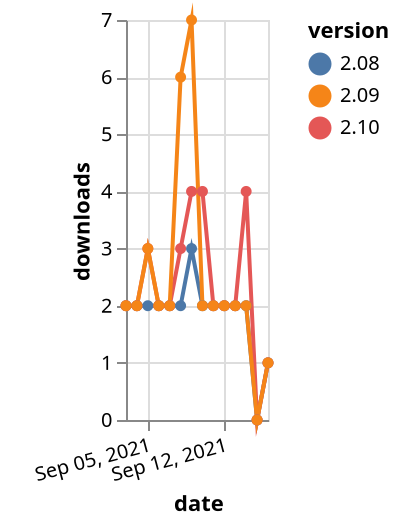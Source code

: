 {"$schema": "https://vega.github.io/schema/vega-lite/v5.json", "description": "A simple bar chart with embedded data.", "data": {"values": [{"date": "2021-09-03", "total": 2247, "delta": 2, "version": "2.08"}, {"date": "2021-09-04", "total": 2249, "delta": 2, "version": "2.08"}, {"date": "2021-09-05", "total": 2251, "delta": 2, "version": "2.08"}, {"date": "2021-09-06", "total": 2253, "delta": 2, "version": "2.08"}, {"date": "2021-09-07", "total": 2255, "delta": 2, "version": "2.08"}, {"date": "2021-09-08", "total": 2257, "delta": 2, "version": "2.08"}, {"date": "2021-09-09", "total": 2260, "delta": 3, "version": "2.08"}, {"date": "2021-09-10", "total": 2262, "delta": 2, "version": "2.08"}, {"date": "2021-09-11", "total": 2264, "delta": 2, "version": "2.08"}, {"date": "2021-09-12", "total": 2266, "delta": 2, "version": "2.08"}, {"date": "2021-09-13", "total": 2268, "delta": 2, "version": "2.08"}, {"date": "2021-09-14", "total": 2270, "delta": 2, "version": "2.08"}, {"date": "2021-09-15", "total": 2270, "delta": 0, "version": "2.08"}, {"date": "2021-09-16", "total": 2271, "delta": 1, "version": "2.08"}, {"date": "2021-09-03", "total": 871, "delta": 2, "version": "2.10"}, {"date": "2021-09-04", "total": 873, "delta": 2, "version": "2.10"}, {"date": "2021-09-05", "total": 876, "delta": 3, "version": "2.10"}, {"date": "2021-09-06", "total": 878, "delta": 2, "version": "2.10"}, {"date": "2021-09-07", "total": 880, "delta": 2, "version": "2.10"}, {"date": "2021-09-08", "total": 883, "delta": 3, "version": "2.10"}, {"date": "2021-09-09", "total": 887, "delta": 4, "version": "2.10"}, {"date": "2021-09-10", "total": 891, "delta": 4, "version": "2.10"}, {"date": "2021-09-11", "total": 893, "delta": 2, "version": "2.10"}, {"date": "2021-09-12", "total": 895, "delta": 2, "version": "2.10"}, {"date": "2021-09-13", "total": 897, "delta": 2, "version": "2.10"}, {"date": "2021-09-14", "total": 901, "delta": 4, "version": "2.10"}, {"date": "2021-09-15", "total": 901, "delta": 0, "version": "2.10"}, {"date": "2021-09-16", "total": 902, "delta": 1, "version": "2.10"}, {"date": "2021-09-03", "total": 3191, "delta": 2, "version": "2.09"}, {"date": "2021-09-04", "total": 3193, "delta": 2, "version": "2.09"}, {"date": "2021-09-05", "total": 3196, "delta": 3, "version": "2.09"}, {"date": "2021-09-06", "total": 3198, "delta": 2, "version": "2.09"}, {"date": "2021-09-07", "total": 3200, "delta": 2, "version": "2.09"}, {"date": "2021-09-08", "total": 3206, "delta": 6, "version": "2.09"}, {"date": "2021-09-09", "total": 3213, "delta": 7, "version": "2.09"}, {"date": "2021-09-10", "total": 3215, "delta": 2, "version": "2.09"}, {"date": "2021-09-11", "total": 3217, "delta": 2, "version": "2.09"}, {"date": "2021-09-12", "total": 3219, "delta": 2, "version": "2.09"}, {"date": "2021-09-13", "total": 3221, "delta": 2, "version": "2.09"}, {"date": "2021-09-14", "total": 3223, "delta": 2, "version": "2.09"}, {"date": "2021-09-15", "total": 3223, "delta": 0, "version": "2.09"}, {"date": "2021-09-16", "total": 3224, "delta": 1, "version": "2.09"}]}, "width": "container", "mark": {"type": "line", "point": {"filled": true}}, "encoding": {"x": {"field": "date", "type": "temporal", "timeUnit": "yearmonthdate", "title": "date", "axis": {"labelAngle": -15}}, "y": {"field": "delta", "type": "quantitative", "title": "downloads"}, "color": {"field": "version", "type": "nominal"}, "tooltip": {"field": "delta"}}}